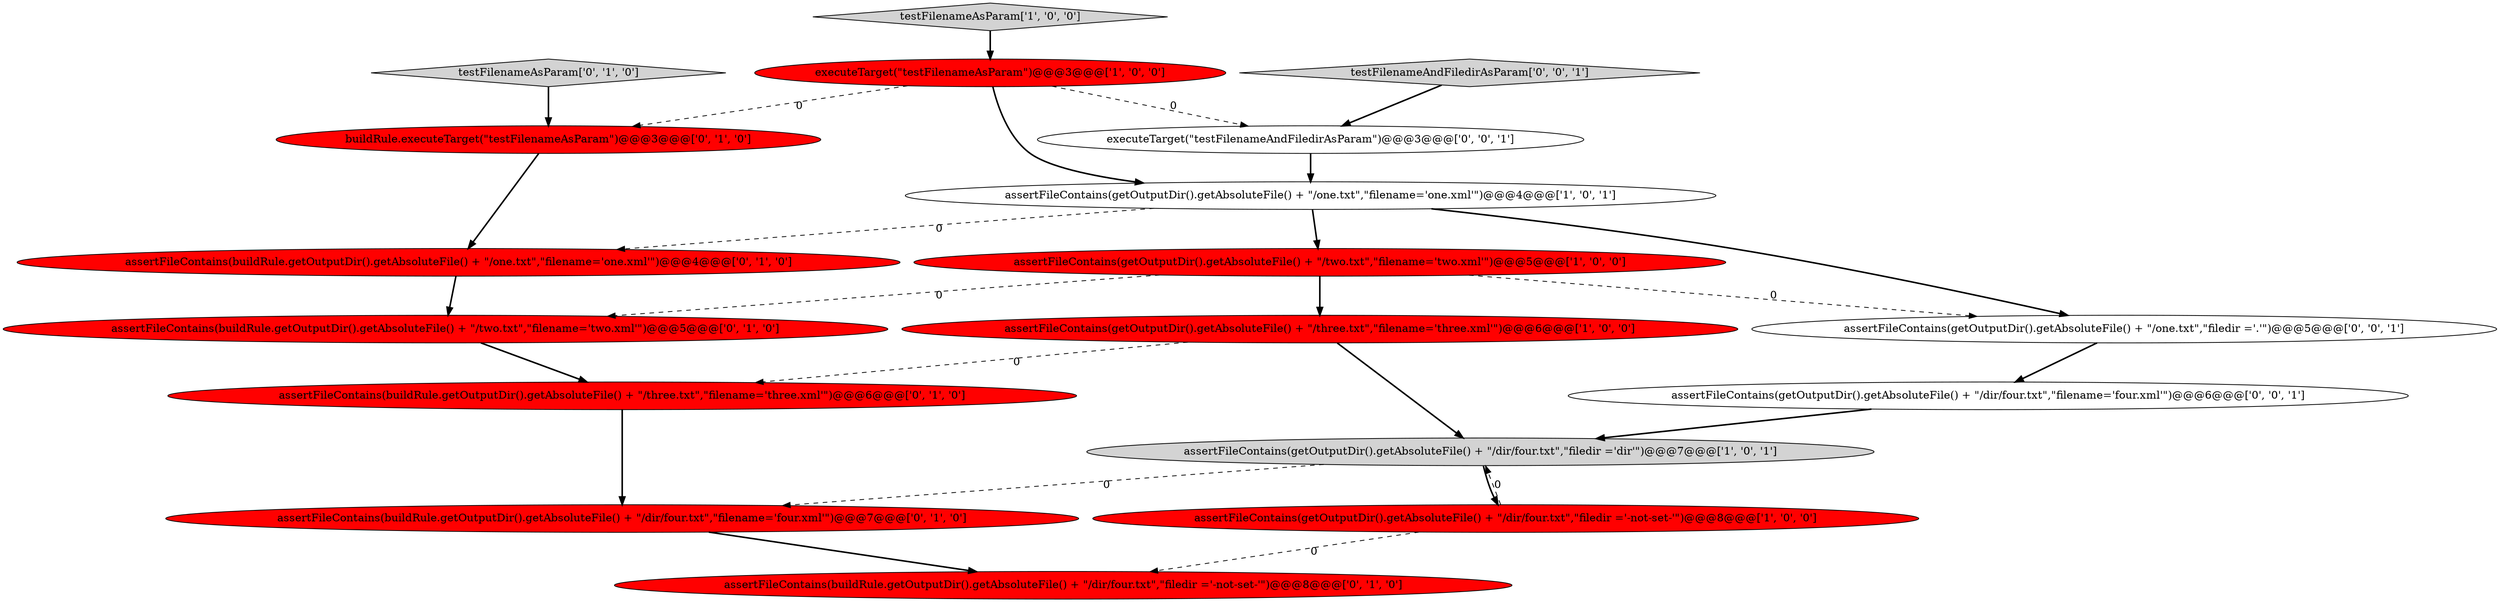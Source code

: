 digraph {
3 [style = filled, label = "assertFileContains(getOutputDir().getAbsoluteFile() + \"/two.txt\",\"filename='two.xml'\")@@@5@@@['1', '0', '0']", fillcolor = red, shape = ellipse image = "AAA1AAABBB1BBB"];
6 [style = filled, label = "assertFileContains(getOutputDir().getAbsoluteFile() + \"/one.txt\",\"filename='one.xml'\")@@@4@@@['1', '0', '1']", fillcolor = white, shape = ellipse image = "AAA0AAABBB1BBB"];
2 [style = filled, label = "assertFileContains(getOutputDir().getAbsoluteFile() + \"/dir/four.txt\",\"filedir ='dir'\")@@@7@@@['1', '0', '1']", fillcolor = lightgray, shape = ellipse image = "AAA0AAABBB1BBB"];
12 [style = filled, label = "assertFileContains(buildRule.getOutputDir().getAbsoluteFile() + \"/one.txt\",\"filename='one.xml'\")@@@4@@@['0', '1', '0']", fillcolor = red, shape = ellipse image = "AAA1AAABBB2BBB"];
0 [style = filled, label = "testFilenameAsParam['1', '0', '0']", fillcolor = lightgray, shape = diamond image = "AAA0AAABBB1BBB"];
13 [style = filled, label = "assertFileContains(buildRule.getOutputDir().getAbsoluteFile() + \"/two.txt\",\"filename='two.xml'\")@@@5@@@['0', '1', '0']", fillcolor = red, shape = ellipse image = "AAA1AAABBB2BBB"];
16 [style = filled, label = "executeTarget(\"testFilenameAndFiledirAsParam\")@@@3@@@['0', '0', '1']", fillcolor = white, shape = ellipse image = "AAA0AAABBB3BBB"];
15 [style = filled, label = "assertFileContains(getOutputDir().getAbsoluteFile() + \"/dir/four.txt\",\"filename='four.xml'\")@@@6@@@['0', '0', '1']", fillcolor = white, shape = ellipse image = "AAA0AAABBB3BBB"];
11 [style = filled, label = "assertFileContains(buildRule.getOutputDir().getAbsoluteFile() + \"/three.txt\",\"filename='three.xml'\")@@@6@@@['0', '1', '0']", fillcolor = red, shape = ellipse image = "AAA1AAABBB2BBB"];
1 [style = filled, label = "assertFileContains(getOutputDir().getAbsoluteFile() + \"/three.txt\",\"filename='three.xml'\")@@@6@@@['1', '0', '0']", fillcolor = red, shape = ellipse image = "AAA1AAABBB1BBB"];
14 [style = filled, label = "testFilenameAndFiledirAsParam['0', '0', '1']", fillcolor = lightgray, shape = diamond image = "AAA0AAABBB3BBB"];
4 [style = filled, label = "executeTarget(\"testFilenameAsParam\")@@@3@@@['1', '0', '0']", fillcolor = red, shape = ellipse image = "AAA1AAABBB1BBB"];
10 [style = filled, label = "buildRule.executeTarget(\"testFilenameAsParam\")@@@3@@@['0', '1', '0']", fillcolor = red, shape = ellipse image = "AAA1AAABBB2BBB"];
17 [style = filled, label = "assertFileContains(getOutputDir().getAbsoluteFile() + \"/one.txt\",\"filedir ='.'\")@@@5@@@['0', '0', '1']", fillcolor = white, shape = ellipse image = "AAA0AAABBB3BBB"];
9 [style = filled, label = "assertFileContains(buildRule.getOutputDir().getAbsoluteFile() + \"/dir/four.txt\",\"filename='four.xml'\")@@@7@@@['0', '1', '0']", fillcolor = red, shape = ellipse image = "AAA1AAABBB2BBB"];
5 [style = filled, label = "assertFileContains(getOutputDir().getAbsoluteFile() + \"/dir/four.txt\",\"filedir ='-not-set-'\")@@@8@@@['1', '0', '0']", fillcolor = red, shape = ellipse image = "AAA1AAABBB1BBB"];
8 [style = filled, label = "testFilenameAsParam['0', '1', '0']", fillcolor = lightgray, shape = diamond image = "AAA0AAABBB2BBB"];
7 [style = filled, label = "assertFileContains(buildRule.getOutputDir().getAbsoluteFile() + \"/dir/four.txt\",\"filedir ='-not-set-'\")@@@8@@@['0', '1', '0']", fillcolor = red, shape = ellipse image = "AAA1AAABBB2BBB"];
6->17 [style = bold, label=""];
14->16 [style = bold, label=""];
6->3 [style = bold, label=""];
8->10 [style = bold, label=""];
15->2 [style = bold, label=""];
3->17 [style = dashed, label="0"];
4->16 [style = dashed, label="0"];
3->1 [style = bold, label=""];
4->6 [style = bold, label=""];
16->6 [style = bold, label=""];
5->2 [style = dashed, label="0"];
9->7 [style = bold, label=""];
11->9 [style = bold, label=""];
3->13 [style = dashed, label="0"];
13->11 [style = bold, label=""];
6->12 [style = dashed, label="0"];
12->13 [style = bold, label=""];
0->4 [style = bold, label=""];
10->12 [style = bold, label=""];
1->11 [style = dashed, label="0"];
2->9 [style = dashed, label="0"];
17->15 [style = bold, label=""];
1->2 [style = bold, label=""];
5->7 [style = dashed, label="0"];
4->10 [style = dashed, label="0"];
2->5 [style = bold, label=""];
}
